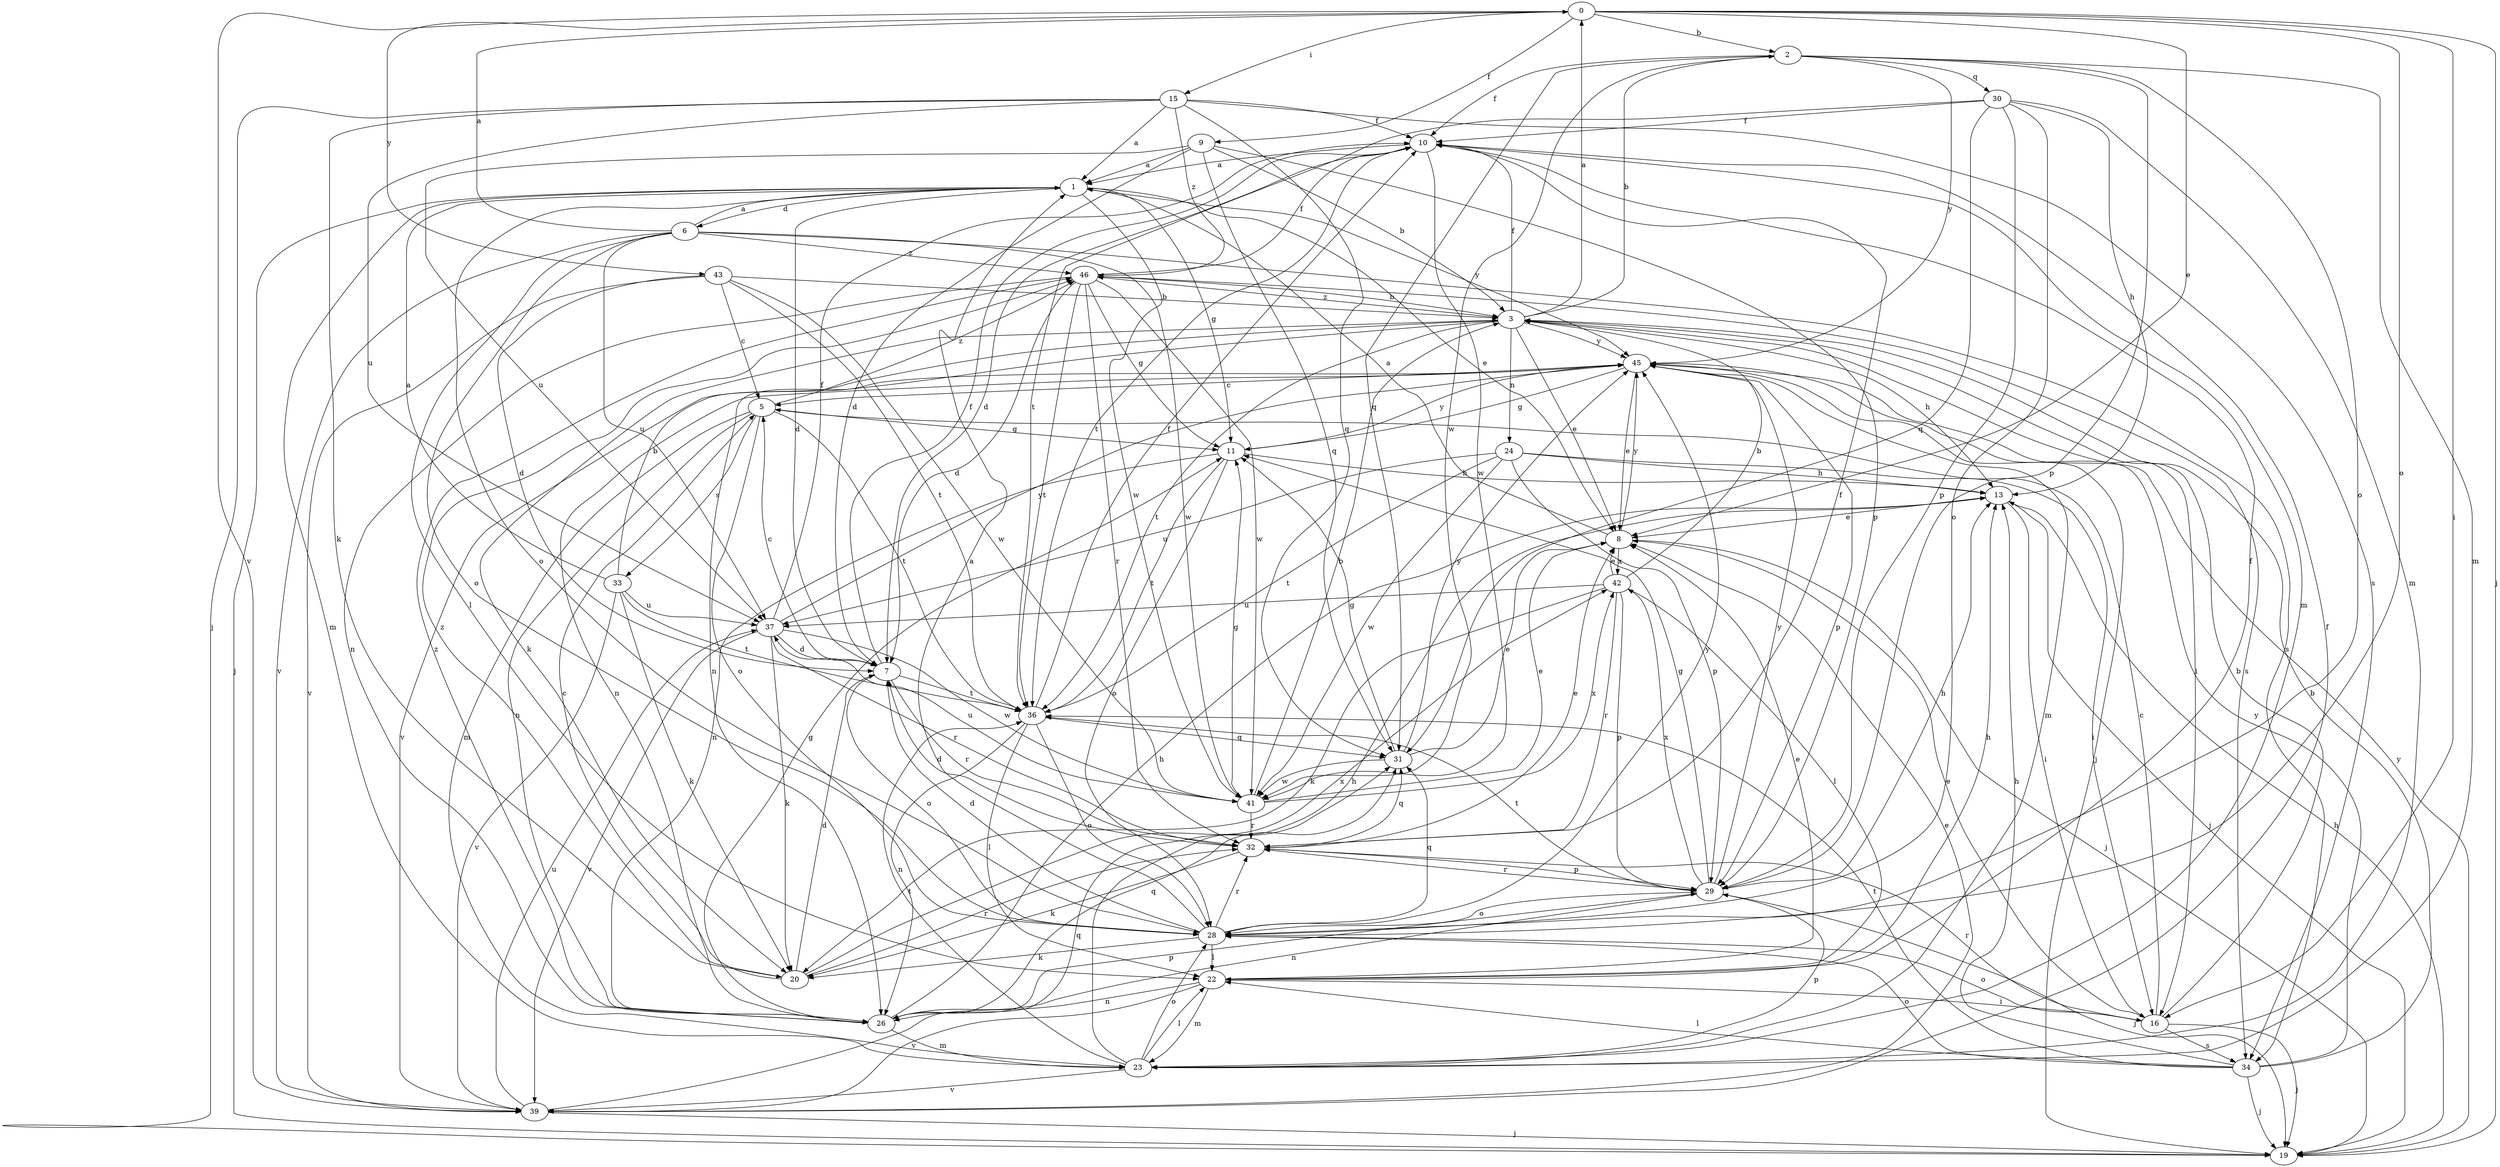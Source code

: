 strict digraph  {
0;
1;
2;
3;
5;
6;
7;
8;
9;
10;
11;
13;
15;
16;
19;
20;
22;
23;
24;
26;
28;
29;
30;
31;
32;
33;
34;
36;
37;
39;
41;
42;
43;
45;
46;
0 -> 2  [label=b];
0 -> 8  [label=e];
0 -> 9  [label=f];
0 -> 15  [label=i];
0 -> 16  [label=i];
0 -> 19  [label=j];
0 -> 28  [label=o];
0 -> 39  [label=v];
0 -> 43  [label=y];
1 -> 6  [label=d];
1 -> 7  [label=d];
1 -> 8  [label=e];
1 -> 11  [label=g];
1 -> 19  [label=j];
1 -> 23  [label=m];
1 -> 28  [label=o];
1 -> 41  [label=w];
1 -> 45  [label=y];
2 -> 10  [label=f];
2 -> 23  [label=m];
2 -> 28  [label=o];
2 -> 29  [label=p];
2 -> 30  [label=q];
2 -> 31  [label=q];
2 -> 41  [label=w];
2 -> 45  [label=y];
3 -> 0  [label=a];
3 -> 2  [label=b];
3 -> 8  [label=e];
3 -> 10  [label=f];
3 -> 13  [label=h];
3 -> 16  [label=i];
3 -> 20  [label=k];
3 -> 24  [label=n];
3 -> 26  [label=n];
3 -> 36  [label=t];
3 -> 45  [label=y];
3 -> 46  [label=z];
5 -> 11  [label=g];
5 -> 23  [label=m];
5 -> 26  [label=n];
5 -> 28  [label=o];
5 -> 33  [label=s];
5 -> 36  [label=t];
5 -> 46  [label=z];
6 -> 0  [label=a];
6 -> 1  [label=a];
6 -> 22  [label=l];
6 -> 28  [label=o];
6 -> 34  [label=s];
6 -> 37  [label=u];
6 -> 39  [label=v];
6 -> 41  [label=w];
6 -> 46  [label=z];
7 -> 5  [label=c];
7 -> 10  [label=f];
7 -> 28  [label=o];
7 -> 32  [label=r];
7 -> 36  [label=t];
8 -> 1  [label=a];
8 -> 19  [label=j];
8 -> 42  [label=x];
8 -> 45  [label=y];
9 -> 1  [label=a];
9 -> 3  [label=b];
9 -> 7  [label=d];
9 -> 29  [label=p];
9 -> 31  [label=q];
9 -> 37  [label=u];
10 -> 1  [label=a];
10 -> 7  [label=d];
10 -> 23  [label=m];
10 -> 36  [label=t];
10 -> 41  [label=w];
11 -> 13  [label=h];
11 -> 26  [label=n];
11 -> 28  [label=o];
11 -> 36  [label=t];
11 -> 45  [label=y];
13 -> 8  [label=e];
13 -> 16  [label=i];
13 -> 19  [label=j];
15 -> 1  [label=a];
15 -> 10  [label=f];
15 -> 19  [label=j];
15 -> 20  [label=k];
15 -> 31  [label=q];
15 -> 34  [label=s];
15 -> 37  [label=u];
15 -> 46  [label=z];
16 -> 3  [label=b];
16 -> 5  [label=c];
16 -> 8  [label=e];
16 -> 19  [label=j];
16 -> 28  [label=o];
16 -> 32  [label=r];
16 -> 34  [label=s];
19 -> 13  [label=h];
19 -> 45  [label=y];
20 -> 5  [label=c];
20 -> 7  [label=d];
20 -> 32  [label=r];
20 -> 42  [label=x];
20 -> 46  [label=z];
22 -> 8  [label=e];
22 -> 10  [label=f];
22 -> 13  [label=h];
22 -> 16  [label=i];
22 -> 23  [label=m];
22 -> 26  [label=n];
22 -> 39  [label=v];
23 -> 13  [label=h];
23 -> 22  [label=l];
23 -> 28  [label=o];
23 -> 29  [label=p];
23 -> 36  [label=t];
23 -> 39  [label=v];
24 -> 13  [label=h];
24 -> 16  [label=i];
24 -> 29  [label=p];
24 -> 36  [label=t];
24 -> 37  [label=u];
24 -> 41  [label=w];
26 -> 11  [label=g];
26 -> 13  [label=h];
26 -> 23  [label=m];
26 -> 29  [label=p];
26 -> 31  [label=q];
26 -> 46  [label=z];
28 -> 1  [label=a];
28 -> 7  [label=d];
28 -> 20  [label=k];
28 -> 22  [label=l];
28 -> 31  [label=q];
28 -> 32  [label=r];
28 -> 45  [label=y];
29 -> 11  [label=g];
29 -> 13  [label=h];
29 -> 19  [label=j];
29 -> 26  [label=n];
29 -> 28  [label=o];
29 -> 32  [label=r];
29 -> 36  [label=t];
29 -> 42  [label=x];
29 -> 45  [label=y];
30 -> 10  [label=f];
30 -> 13  [label=h];
30 -> 23  [label=m];
30 -> 28  [label=o];
30 -> 29  [label=p];
30 -> 31  [label=q];
30 -> 36  [label=t];
31 -> 8  [label=e];
31 -> 11  [label=g];
31 -> 41  [label=w];
31 -> 45  [label=y];
32 -> 7  [label=d];
32 -> 8  [label=e];
32 -> 10  [label=f];
32 -> 20  [label=k];
32 -> 29  [label=p];
32 -> 31  [label=q];
33 -> 1  [label=a];
33 -> 3  [label=b];
33 -> 20  [label=k];
33 -> 36  [label=t];
33 -> 37  [label=u];
33 -> 39  [label=v];
34 -> 3  [label=b];
34 -> 13  [label=h];
34 -> 19  [label=j];
34 -> 22  [label=l];
34 -> 28  [label=o];
34 -> 36  [label=t];
34 -> 45  [label=y];
36 -> 10  [label=f];
36 -> 22  [label=l];
36 -> 26  [label=n];
36 -> 28  [label=o];
36 -> 31  [label=q];
37 -> 7  [label=d];
37 -> 10  [label=f];
37 -> 20  [label=k];
37 -> 32  [label=r];
37 -> 39  [label=v];
37 -> 41  [label=w];
37 -> 45  [label=y];
39 -> 8  [label=e];
39 -> 10  [label=f];
39 -> 19  [label=j];
39 -> 31  [label=q];
39 -> 37  [label=u];
41 -> 3  [label=b];
41 -> 8  [label=e];
41 -> 11  [label=g];
41 -> 32  [label=r];
41 -> 37  [label=u];
41 -> 42  [label=x];
42 -> 3  [label=b];
42 -> 8  [label=e];
42 -> 20  [label=k];
42 -> 22  [label=l];
42 -> 29  [label=p];
42 -> 32  [label=r];
42 -> 37  [label=u];
43 -> 3  [label=b];
43 -> 5  [label=c];
43 -> 7  [label=d];
43 -> 36  [label=t];
43 -> 39  [label=v];
43 -> 41  [label=w];
45 -> 5  [label=c];
45 -> 8  [label=e];
45 -> 11  [label=g];
45 -> 19  [label=j];
45 -> 23  [label=m];
45 -> 26  [label=n];
45 -> 29  [label=p];
45 -> 39  [label=v];
46 -> 3  [label=b];
46 -> 7  [label=d];
46 -> 10  [label=f];
46 -> 11  [label=g];
46 -> 26  [label=n];
46 -> 32  [label=r];
46 -> 34  [label=s];
46 -> 36  [label=t];
46 -> 41  [label=w];
}
